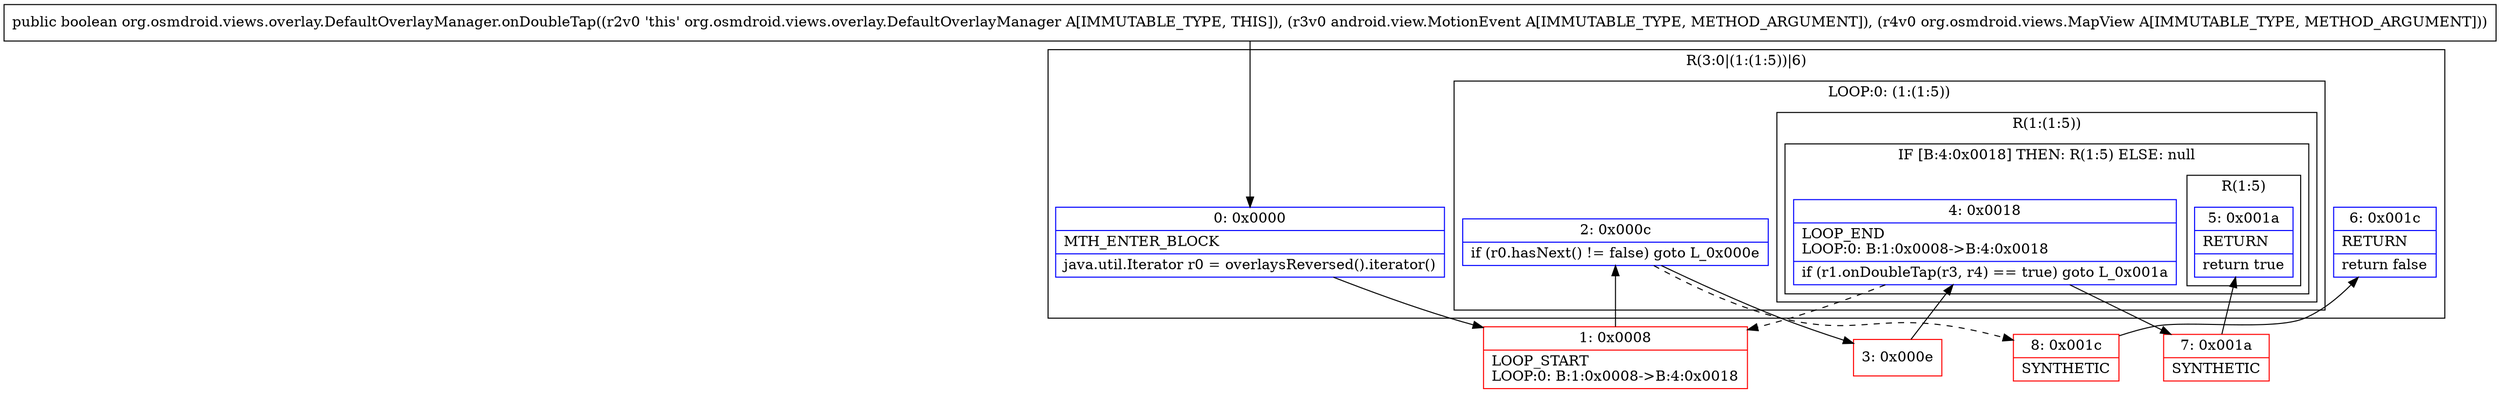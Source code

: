 digraph "CFG fororg.osmdroid.views.overlay.DefaultOverlayManager.onDoubleTap(Landroid\/view\/MotionEvent;Lorg\/osmdroid\/views\/MapView;)Z" {
subgraph cluster_Region_1329023499 {
label = "R(3:0|(1:(1:5))|6)";
node [shape=record,color=blue];
Node_0 [shape=record,label="{0\:\ 0x0000|MTH_ENTER_BLOCK\l|java.util.Iterator r0 = overlaysReversed().iterator()\l}"];
subgraph cluster_LoopRegion_687344248 {
label = "LOOP:0: (1:(1:5))";
node [shape=record,color=blue];
Node_2 [shape=record,label="{2\:\ 0x000c|if (r0.hasNext() != false) goto L_0x000e\l}"];
subgraph cluster_Region_2118996933 {
label = "R(1:(1:5))";
node [shape=record,color=blue];
subgraph cluster_IfRegion_384300517 {
label = "IF [B:4:0x0018] THEN: R(1:5) ELSE: null";
node [shape=record,color=blue];
Node_4 [shape=record,label="{4\:\ 0x0018|LOOP_END\lLOOP:0: B:1:0x0008\-\>B:4:0x0018\l|if (r1.onDoubleTap(r3, r4) == true) goto L_0x001a\l}"];
subgraph cluster_Region_1668645408 {
label = "R(1:5)";
node [shape=record,color=blue];
Node_5 [shape=record,label="{5\:\ 0x001a|RETURN\l|return true\l}"];
}
}
}
}
Node_6 [shape=record,label="{6\:\ 0x001c|RETURN\l|return false\l}"];
}
Node_1 [shape=record,color=red,label="{1\:\ 0x0008|LOOP_START\lLOOP:0: B:1:0x0008\-\>B:4:0x0018\l}"];
Node_3 [shape=record,color=red,label="{3\:\ 0x000e}"];
Node_7 [shape=record,color=red,label="{7\:\ 0x001a|SYNTHETIC\l}"];
Node_8 [shape=record,color=red,label="{8\:\ 0x001c|SYNTHETIC\l}"];
MethodNode[shape=record,label="{public boolean org.osmdroid.views.overlay.DefaultOverlayManager.onDoubleTap((r2v0 'this' org.osmdroid.views.overlay.DefaultOverlayManager A[IMMUTABLE_TYPE, THIS]), (r3v0 android.view.MotionEvent A[IMMUTABLE_TYPE, METHOD_ARGUMENT]), (r4v0 org.osmdroid.views.MapView A[IMMUTABLE_TYPE, METHOD_ARGUMENT])) }"];
MethodNode -> Node_0;
Node_0 -> Node_1;
Node_2 -> Node_3;
Node_2 -> Node_8[style=dashed];
Node_4 -> Node_1[style=dashed];
Node_4 -> Node_7;
Node_1 -> Node_2;
Node_3 -> Node_4;
Node_7 -> Node_5;
Node_8 -> Node_6;
}

